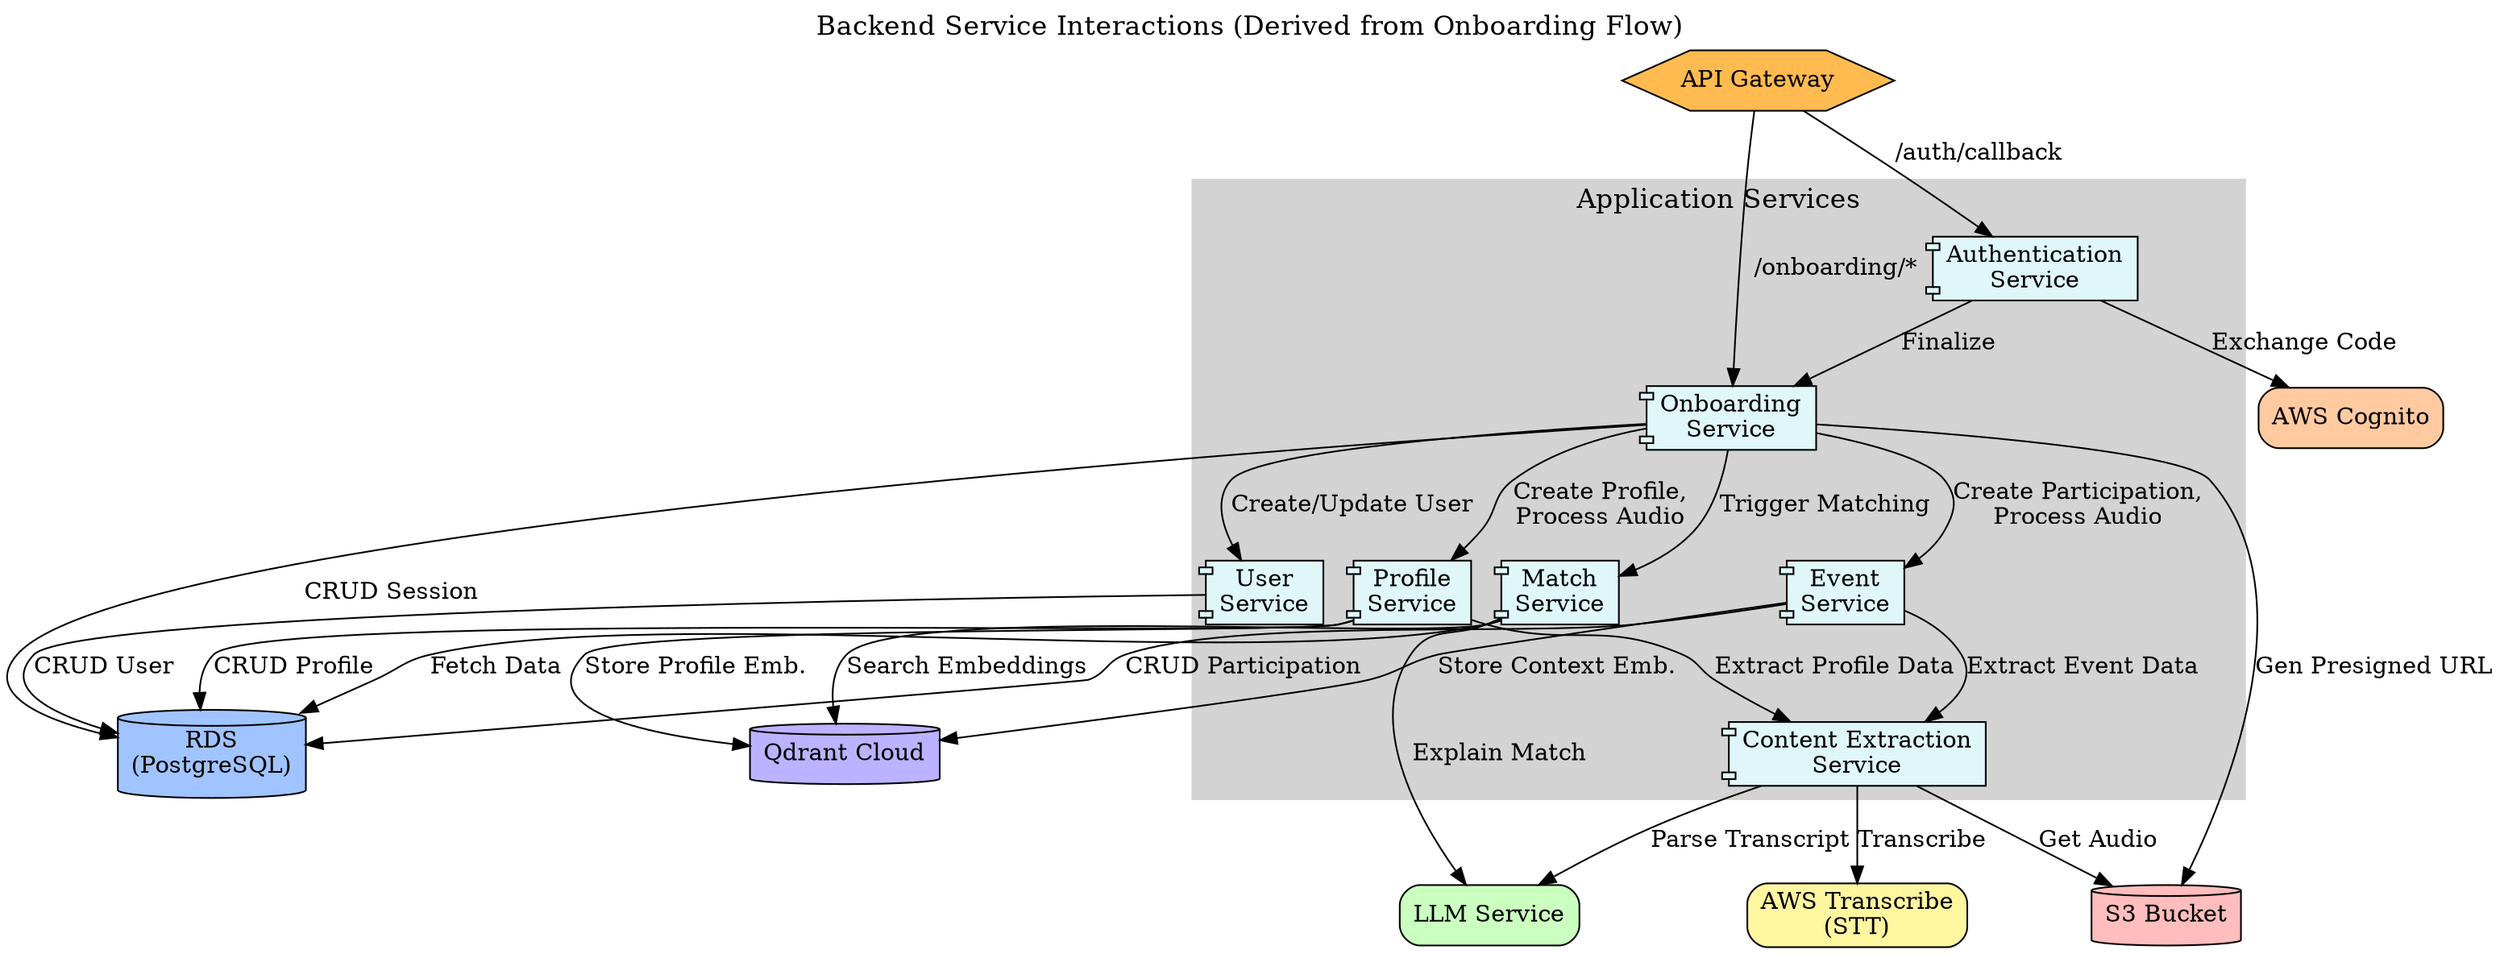 digraph BackendServices {
    rankdir=TB; // Top-to-Bottom flow is often clearer for request sequences
    node [shape=component, style=filled, fillcolor="#e0f7fa"]; // Default service style
    graph [label="Backend Service Interactions (Derived from Onboarding Flow)", labelloc=t, fontsize=16];

    // --- Entry Point ---
    APIGateway [label="API Gateway", shape=hexagon, fillcolor="#ffbb50"];

    // --- Core Application Services (Running in App Runner) ---
    subgraph cluster_AppServices {
        label = "Application Services";
        style=filled;
        color=lightgrey;
        OnboardingService [label="Onboarding\nService"];
        AuthenticationService [label="Authentication\nService"];
        UserService [label="User\nService"];
        ProfileService [label="Profile\nService"];
        EventService [label="Event\nService"];
        MatchService [label="Match\nService"];
        ContentExtractionService [label="Content Extraction\nService"];
    }

    // --- AWS Managed / External Dependencies ---
    RDS [label="RDS\n(PostgreSQL)", shape=cylinder, fillcolor="#a0c4ff"];
    S3 [label="S3 Bucket", shape=cylinder, fillcolor="#ffbdbd"];
    Transcribe [label="AWS Transcribe\n(STT)", shape=box, style="filled,rounded", fillcolor="#fff6a0"];
    Cognito [label="AWS Cognito", shape=box, style="filled,rounded", fillcolor="#ffcaa0"];
    LLMService [label="LLM Service", shape=box, style="filled,rounded", fillcolor="#caffbf"];
    QdrantCloud [label="Qdrant Cloud", shape=cylinder, fillcolor="#bdb2ff"];

    // --- Connections based on Onboarding Flow ---
    APIGateway -> OnboardingService [label=" /onboarding/*"];
    APIGateway -> AuthenticationService [label=" /auth/callback"]; // Implicit routing

    OnboardingService -> UserService [label="Create/Update User"];
    OnboardingService -> ProfileService [label="Create Profile,\nProcess Audio"];
    OnboardingService -> EventService [label="Create Participation,\nProcess Audio"];
    OnboardingService -> RDS [label="CRUD Session"];
    OnboardingService -> S3 [label="Gen Presigned URL"]; // Assumed interaction for URL generation
    OnboardingService -> MatchService [label="Trigger Matching"]; // At end of onboarding

    AuthenticationService -> Cognito [label="Exchange Code"];
    AuthenticationService -> OnboardingService [label="Finalize"];

    UserService -> RDS [label="CRUD User"];

    ProfileService -> RDS [label="CRUD Profile"];
    ProfileService -> ContentExtractionService [label="Extract Profile Data"];
    ProfileService -> QdrantCloud [label="Store Profile Emb."]; // Core function

    EventService -> RDS [label="CRUD Participation"];
    EventService -> ContentExtractionService [label="Extract Event Data"];
    EventService -> QdrantCloud [label="Store Context Emb."]; // Core function

    ContentExtractionService -> S3 [label="Get Audio"];
    ContentExtractionService -> Transcribe [label="Transcribe"];
    ContentExtractionService -> LLMService [label="Parse Transcript"];

    MatchService -> RDS [label="Fetch Data"]; // For enrichment/filtering
    MatchService -> QdrantCloud [label="Search Embeddings"]; // Core function
    MatchService -> LLMService [label="Explain Match"]; // Core function

} 